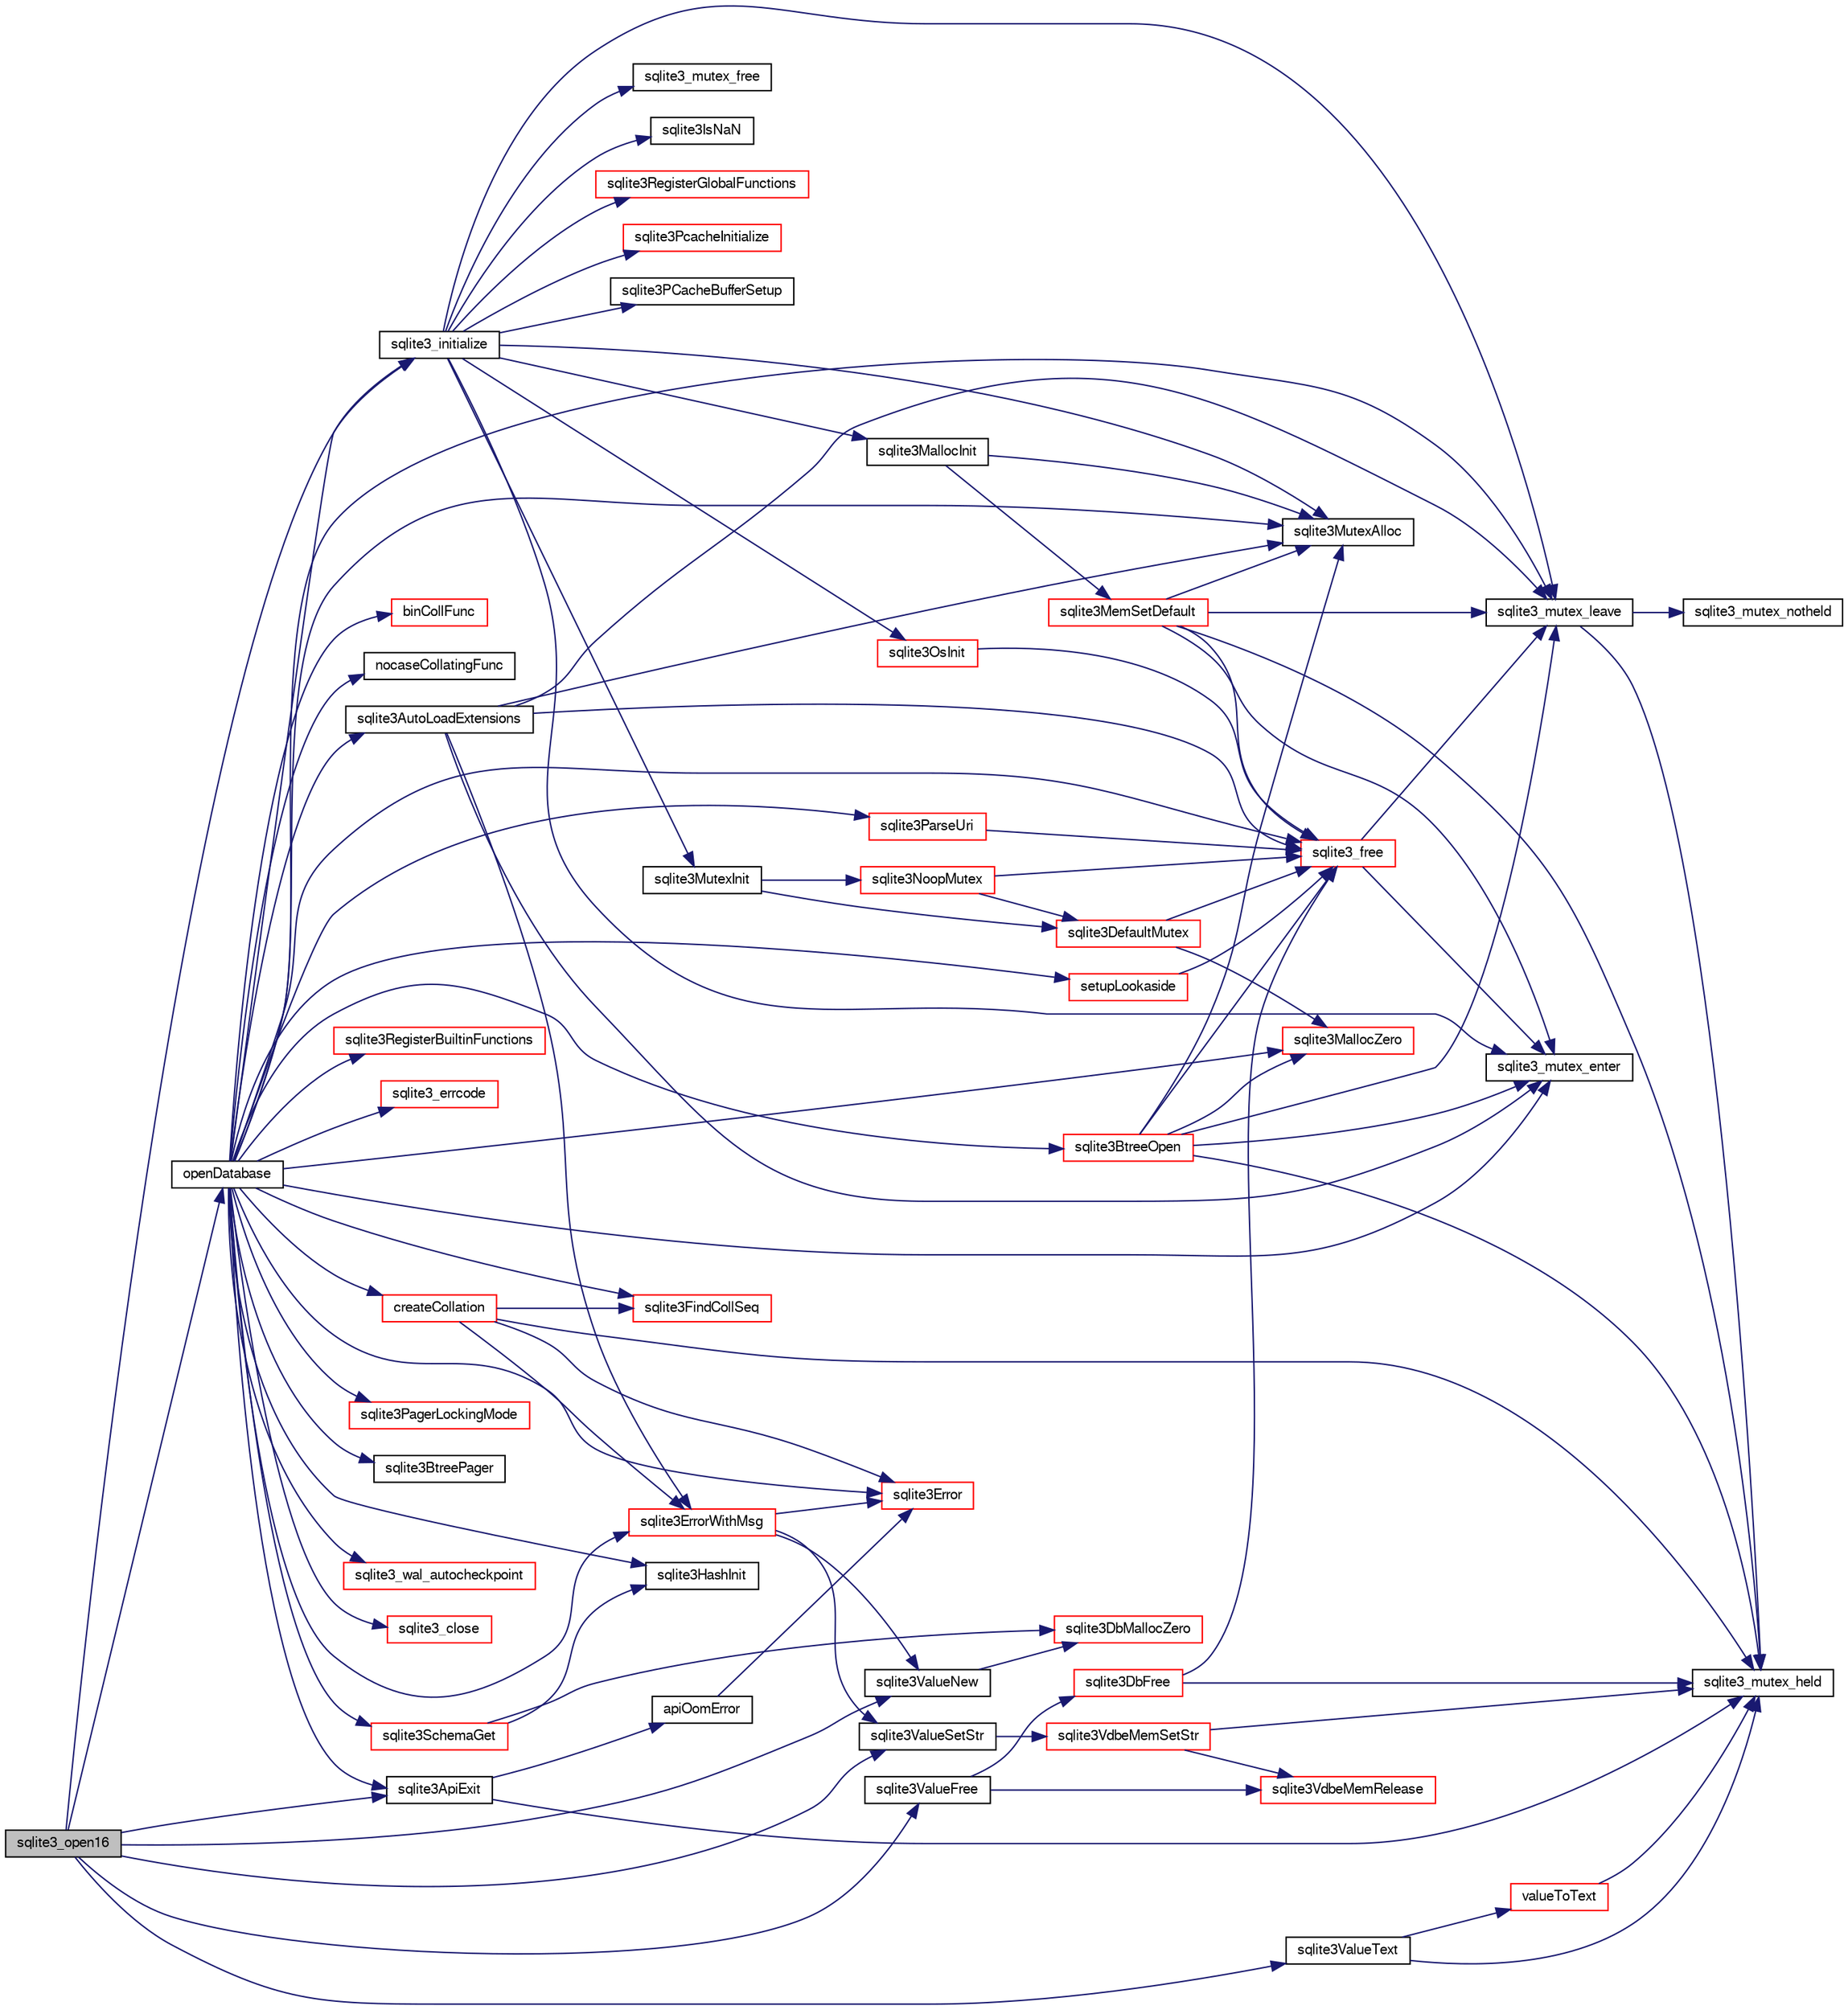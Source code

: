 digraph "sqlite3_open16"
{
  edge [fontname="FreeSans",fontsize="10",labelfontname="FreeSans",labelfontsize="10"];
  node [fontname="FreeSans",fontsize="10",shape=record];
  rankdir="LR";
  Node353031 [label="sqlite3_open16",height=0.2,width=0.4,color="black", fillcolor="grey75", style="filled", fontcolor="black"];
  Node353031 -> Node353032 [color="midnightblue",fontsize="10",style="solid",fontname="FreeSans"];
  Node353032 [label="sqlite3_initialize",height=0.2,width=0.4,color="black", fillcolor="white", style="filled",URL="$sqlite3_8c.html#ab0c0ee2d5d4cf8b28e9572296a8861df"];
  Node353032 -> Node353033 [color="midnightblue",fontsize="10",style="solid",fontname="FreeSans"];
  Node353033 [label="sqlite3MutexInit",height=0.2,width=0.4,color="black", fillcolor="white", style="filled",URL="$sqlite3_8c.html#a7906afcdd1cdb3d0007eb932398a1158"];
  Node353033 -> Node353034 [color="midnightblue",fontsize="10",style="solid",fontname="FreeSans"];
  Node353034 [label="sqlite3DefaultMutex",height=0.2,width=0.4,color="red", fillcolor="white", style="filled",URL="$sqlite3_8c.html#ac895a71e325f9b2f9b862f737c17aca8"];
  Node353034 -> Node353038 [color="midnightblue",fontsize="10",style="solid",fontname="FreeSans"];
  Node353038 [label="sqlite3MallocZero",height=0.2,width=0.4,color="red", fillcolor="white", style="filled",URL="$sqlite3_8c.html#ab3e07a30b9b5471f9f5e8f9cb7229934"];
  Node353034 -> Node353051 [color="midnightblue",fontsize="10",style="solid",fontname="FreeSans"];
  Node353051 [label="sqlite3_free",height=0.2,width=0.4,color="red", fillcolor="white", style="filled",URL="$sqlite3_8c.html#a6552349e36a8a691af5487999ab09519"];
  Node353051 -> Node353040 [color="midnightblue",fontsize="10",style="solid",fontname="FreeSans"];
  Node353040 [label="sqlite3_mutex_enter",height=0.2,width=0.4,color="black", fillcolor="white", style="filled",URL="$sqlite3_8c.html#a1c12cde690bd89f104de5cbad12a6bf5"];
  Node353051 -> Node353046 [color="midnightblue",fontsize="10",style="solid",fontname="FreeSans"];
  Node353046 [label="sqlite3_mutex_leave",height=0.2,width=0.4,color="black", fillcolor="white", style="filled",URL="$sqlite3_8c.html#a5838d235601dbd3c1fa993555c6bcc93"];
  Node353046 -> Node353042 [color="midnightblue",fontsize="10",style="solid",fontname="FreeSans"];
  Node353042 [label="sqlite3_mutex_held",height=0.2,width=0.4,color="black", fillcolor="white", style="filled",URL="$sqlite3_8c.html#acf77da68932b6bc163c5e68547ecc3e7"];
  Node353046 -> Node353047 [color="midnightblue",fontsize="10",style="solid",fontname="FreeSans"];
  Node353047 [label="sqlite3_mutex_notheld",height=0.2,width=0.4,color="black", fillcolor="white", style="filled",URL="$sqlite3_8c.html#a83967c837c1c000d3b5adcfaa688f5dc"];
  Node353033 -> Node353055 [color="midnightblue",fontsize="10",style="solid",fontname="FreeSans"];
  Node353055 [label="sqlite3NoopMutex",height=0.2,width=0.4,color="red", fillcolor="white", style="filled",URL="$sqlite3_8c.html#a09742cde9ef371d94f8201d2cdb543e4"];
  Node353055 -> Node353051 [color="midnightblue",fontsize="10",style="solid",fontname="FreeSans"];
  Node353055 -> Node353034 [color="midnightblue",fontsize="10",style="solid",fontname="FreeSans"];
  Node353032 -> Node353063 [color="midnightblue",fontsize="10",style="solid",fontname="FreeSans"];
  Node353063 [label="sqlite3MutexAlloc",height=0.2,width=0.4,color="black", fillcolor="white", style="filled",URL="$sqlite3_8c.html#a0e3f432ee581f6876b590e7ad7e84e19"];
  Node353032 -> Node353040 [color="midnightblue",fontsize="10",style="solid",fontname="FreeSans"];
  Node353032 -> Node353064 [color="midnightblue",fontsize="10",style="solid",fontname="FreeSans"];
  Node353064 [label="sqlite3MallocInit",height=0.2,width=0.4,color="black", fillcolor="white", style="filled",URL="$sqlite3_8c.html#a9e06f9e7cad0d83ce80ab493c9533552"];
  Node353064 -> Node353065 [color="midnightblue",fontsize="10",style="solid",fontname="FreeSans"];
  Node353065 [label="sqlite3MemSetDefault",height=0.2,width=0.4,color="red", fillcolor="white", style="filled",URL="$sqlite3_8c.html#a162fbfd727e92c5f8f72625b5ff62549"];
  Node353065 -> Node353063 [color="midnightblue",fontsize="10",style="solid",fontname="FreeSans"];
  Node353065 -> Node353040 [color="midnightblue",fontsize="10",style="solid",fontname="FreeSans"];
  Node353065 -> Node353046 [color="midnightblue",fontsize="10",style="solid",fontname="FreeSans"];
  Node353065 -> Node353042 [color="midnightblue",fontsize="10",style="solid",fontname="FreeSans"];
  Node353065 -> Node353051 [color="midnightblue",fontsize="10",style="solid",fontname="FreeSans"];
  Node353064 -> Node353063 [color="midnightblue",fontsize="10",style="solid",fontname="FreeSans"];
  Node353032 -> Node353046 [color="midnightblue",fontsize="10",style="solid",fontname="FreeSans"];
  Node353032 -> Node353159 [color="midnightblue",fontsize="10",style="solid",fontname="FreeSans"];
  Node353159 [label="sqlite3RegisterGlobalFunctions",height=0.2,width=0.4,color="red", fillcolor="white", style="filled",URL="$sqlite3_8c.html#a9f75bd111010f29e1b8d74344473c4ec"];
  Node353032 -> Node353307 [color="midnightblue",fontsize="10",style="solid",fontname="FreeSans"];
  Node353307 [label="sqlite3PcacheInitialize",height=0.2,width=0.4,color="red", fillcolor="white", style="filled",URL="$sqlite3_8c.html#a2902c61ddc88bea002c4d69fe4052b1f"];
  Node353032 -> Node353308 [color="midnightblue",fontsize="10",style="solid",fontname="FreeSans"];
  Node353308 [label="sqlite3OsInit",height=0.2,width=0.4,color="red", fillcolor="white", style="filled",URL="$sqlite3_8c.html#afeaa886fe1ca086a30fd278b1d069762"];
  Node353308 -> Node353051 [color="midnightblue",fontsize="10",style="solid",fontname="FreeSans"];
  Node353032 -> Node353312 [color="midnightblue",fontsize="10",style="solid",fontname="FreeSans"];
  Node353312 [label="sqlite3PCacheBufferSetup",height=0.2,width=0.4,color="black", fillcolor="white", style="filled",URL="$sqlite3_8c.html#ad18a1eebefdfbc4254f473f7b0101937"];
  Node353032 -> Node353313 [color="midnightblue",fontsize="10",style="solid",fontname="FreeSans"];
  Node353313 [label="sqlite3_mutex_free",height=0.2,width=0.4,color="black", fillcolor="white", style="filled",URL="$sqlite3_8c.html#a2db2e72e08f6873afa9c61b0ec726fec"];
  Node353032 -> Node353095 [color="midnightblue",fontsize="10",style="solid",fontname="FreeSans"];
  Node353095 [label="sqlite3IsNaN",height=0.2,width=0.4,color="black", fillcolor="white", style="filled",URL="$sqlite3_8c.html#aed4d78203877c3486765ccbc7feebb50"];
  Node353031 -> Node353314 [color="midnightblue",fontsize="10",style="solid",fontname="FreeSans"];
  Node353314 [label="sqlite3ValueNew",height=0.2,width=0.4,color="black", fillcolor="white", style="filled",URL="$sqlite3_8c.html#ad40a378778daff2d574bec905e35828b"];
  Node353314 -> Node353251 [color="midnightblue",fontsize="10",style="solid",fontname="FreeSans"];
  Node353251 [label="sqlite3DbMallocZero",height=0.2,width=0.4,color="red", fillcolor="white", style="filled",URL="$sqlite3_8c.html#a49cfebac9d6067a03442c92af73f33e4"];
  Node353031 -> Node353315 [color="midnightblue",fontsize="10",style="solid",fontname="FreeSans"];
  Node353315 [label="sqlite3ValueSetStr",height=0.2,width=0.4,color="black", fillcolor="white", style="filled",URL="$sqlite3_8c.html#a1fd40749f47941ee97ff6d798e2bc67e"];
  Node353315 -> Node353167 [color="midnightblue",fontsize="10",style="solid",fontname="FreeSans"];
  Node353167 [label="sqlite3VdbeMemSetStr",height=0.2,width=0.4,color="red", fillcolor="white", style="filled",URL="$sqlite3_8c.html#a9697bec7c3b512483638ea3646191d7d"];
  Node353167 -> Node353042 [color="midnightblue",fontsize="10",style="solid",fontname="FreeSans"];
  Node353167 -> Node353112 [color="midnightblue",fontsize="10",style="solid",fontname="FreeSans"];
  Node353112 [label="sqlite3VdbeMemRelease",height=0.2,width=0.4,color="red", fillcolor="white", style="filled",URL="$sqlite3_8c.html#a90606361dbeba88159fd6ff03fcc10cc"];
  Node353031 -> Node353100 [color="midnightblue",fontsize="10",style="solid",fontname="FreeSans"];
  Node353100 [label="sqlite3ValueText",height=0.2,width=0.4,color="black", fillcolor="white", style="filled",URL="$sqlite3_8c.html#ad567a94e52d1adf81f4857fdba00a59b"];
  Node353100 -> Node353042 [color="midnightblue",fontsize="10",style="solid",fontname="FreeSans"];
  Node353100 -> Node353101 [color="midnightblue",fontsize="10",style="solid",fontname="FreeSans"];
  Node353101 [label="valueToText",height=0.2,width=0.4,color="red", fillcolor="white", style="filled",URL="$sqlite3_8c.html#abded1c4848e5c5901949c02af499044c"];
  Node353101 -> Node353042 [color="midnightblue",fontsize="10",style="solid",fontname="FreeSans"];
  Node353031 -> Node353316 [color="midnightblue",fontsize="10",style="solid",fontname="FreeSans"];
  Node353316 [label="openDatabase",height=0.2,width=0.4,color="black", fillcolor="white", style="filled",URL="$sqlite3_8c.html#a6a9c3bc3a64234e863413f41db473758"];
  Node353316 -> Node353032 [color="midnightblue",fontsize="10",style="solid",fontname="FreeSans"];
  Node353316 -> Node353038 [color="midnightblue",fontsize="10",style="solid",fontname="FreeSans"];
  Node353316 -> Node353063 [color="midnightblue",fontsize="10",style="solid",fontname="FreeSans"];
  Node353316 -> Node353051 [color="midnightblue",fontsize="10",style="solid",fontname="FreeSans"];
  Node353316 -> Node353040 [color="midnightblue",fontsize="10",style="solid",fontname="FreeSans"];
  Node353316 -> Node353317 [color="midnightblue",fontsize="10",style="solid",fontname="FreeSans"];
  Node353317 [label="sqlite3HashInit",height=0.2,width=0.4,color="black", fillcolor="white", style="filled",URL="$sqlite3_8c.html#a666b28838d58955f60dccd84931fdf75"];
  Node353316 -> Node353318 [color="midnightblue",fontsize="10",style="solid",fontname="FreeSans"];
  Node353318 [label="createCollation",height=0.2,width=0.4,color="red", fillcolor="white", style="filled",URL="$sqlite3_8c.html#a29def4ce28811a857e968b3f238d2dd1"];
  Node353318 -> Node353042 [color="midnightblue",fontsize="10",style="solid",fontname="FreeSans"];
  Node353318 -> Node353319 [color="midnightblue",fontsize="10",style="solid",fontname="FreeSans"];
  Node353319 [label="sqlite3FindCollSeq",height=0.2,width=0.4,color="red", fillcolor="white", style="filled",URL="$sqlite3_8c.html#ac4f91d39f24a6435de12698fdb16bc14"];
  Node353318 -> Node353329 [color="midnightblue",fontsize="10",style="solid",fontname="FreeSans"];
  Node353329 [label="sqlite3ErrorWithMsg",height=0.2,width=0.4,color="red", fillcolor="white", style="filled",URL="$sqlite3_8c.html#a11feb4cd8e77d59df266587cfe1b2641"];
  Node353329 -> Node353254 [color="midnightblue",fontsize="10",style="solid",fontname="FreeSans"];
  Node353254 [label="sqlite3Error",height=0.2,width=0.4,color="red", fillcolor="white", style="filled",URL="$sqlite3_8c.html#a4ba5e8be78db50d5538dcaa45bcf74d3"];
  Node353329 -> Node353314 [color="midnightblue",fontsize="10",style="solid",fontname="FreeSans"];
  Node353329 -> Node353315 [color="midnightblue",fontsize="10",style="solid",fontname="FreeSans"];
  Node353318 -> Node353254 [color="midnightblue",fontsize="10",style="solid",fontname="FreeSans"];
  Node353316 -> Node353339 [color="midnightblue",fontsize="10",style="solid",fontname="FreeSans"];
  Node353339 [label="binCollFunc",height=0.2,width=0.4,color="red", fillcolor="white", style="filled",URL="$sqlite3_8c.html#a2ed2953bf6ab877d1ba84372856e5d7c"];
  Node353316 -> Node353319 [color="midnightblue",fontsize="10",style="solid",fontname="FreeSans"];
  Node353316 -> Node353341 [color="midnightblue",fontsize="10",style="solid",fontname="FreeSans"];
  Node353341 [label="nocaseCollatingFunc",height=0.2,width=0.4,color="black", fillcolor="white", style="filled",URL="$sqlite3_8c.html#ab5fba2fbaa7e50ef408141e3cc4ccb6f"];
  Node353316 -> Node353342 [color="midnightblue",fontsize="10",style="solid",fontname="FreeSans"];
  Node353342 [label="sqlite3ParseUri",height=0.2,width=0.4,color="red", fillcolor="white", style="filled",URL="$sqlite3_8c.html#aaa912f29a67460d8b2186c97056e8767"];
  Node353342 -> Node353051 [color="midnightblue",fontsize="10",style="solid",fontname="FreeSans"];
  Node353316 -> Node353329 [color="midnightblue",fontsize="10",style="solid",fontname="FreeSans"];
  Node353316 -> Node353344 [color="midnightblue",fontsize="10",style="solid",fontname="FreeSans"];
  Node353344 [label="sqlite3BtreeOpen",height=0.2,width=0.4,color="red", fillcolor="white", style="filled",URL="$sqlite3_8c.html#a13dcb44dc34af6ce9d38de9c5aa975f9"];
  Node353344 -> Node353042 [color="midnightblue",fontsize="10",style="solid",fontname="FreeSans"];
  Node353344 -> Node353038 [color="midnightblue",fontsize="10",style="solid",fontname="FreeSans"];
  Node353344 -> Node353051 [color="midnightblue",fontsize="10",style="solid",fontname="FreeSans"];
  Node353344 -> Node353063 [color="midnightblue",fontsize="10",style="solid",fontname="FreeSans"];
  Node353344 -> Node353040 [color="midnightblue",fontsize="10",style="solid",fontname="FreeSans"];
  Node353344 -> Node353046 [color="midnightblue",fontsize="10",style="solid",fontname="FreeSans"];
  Node353316 -> Node353254 [color="midnightblue",fontsize="10",style="solid",fontname="FreeSans"];
  Node353316 -> Node353550 [color="midnightblue",fontsize="10",style="solid",fontname="FreeSans"];
  Node353550 [label="sqlite3SchemaGet",height=0.2,width=0.4,color="red", fillcolor="white", style="filled",URL="$sqlite3_8c.html#aea657029436ec374cbd09f8cc2747169"];
  Node353550 -> Node353251 [color="midnightblue",fontsize="10",style="solid",fontname="FreeSans"];
  Node353550 -> Node353317 [color="midnightblue",fontsize="10",style="solid",fontname="FreeSans"];
  Node353316 -> Node353996 [color="midnightblue",fontsize="10",style="solid",fontname="FreeSans"];
  Node353996 [label="sqlite3RegisterBuiltinFunctions",height=0.2,width=0.4,color="red", fillcolor="white", style="filled",URL="$sqlite3_8c.html#aac92d3a6ec24725a7979ee04de350853"];
  Node353316 -> Node353949 [color="midnightblue",fontsize="10",style="solid",fontname="FreeSans"];
  Node353949 [label="sqlite3_errcode",height=0.2,width=0.4,color="red", fillcolor="white", style="filled",URL="$sqlite3_8c.html#a79bd13f5c8b7a6ccc6fd76fc7fc2104c"];
  Node353316 -> Node354002 [color="midnightblue",fontsize="10",style="solid",fontname="FreeSans"];
  Node354002 [label="sqlite3AutoLoadExtensions",height=0.2,width=0.4,color="black", fillcolor="white", style="filled",URL="$sqlite3_8c.html#acefd619cbbfb843d294ec4862b0b5b43"];
  Node354002 -> Node353063 [color="midnightblue",fontsize="10",style="solid",fontname="FreeSans"];
  Node354002 -> Node353040 [color="midnightblue",fontsize="10",style="solid",fontname="FreeSans"];
  Node354002 -> Node353046 [color="midnightblue",fontsize="10",style="solid",fontname="FreeSans"];
  Node354002 -> Node353329 [color="midnightblue",fontsize="10",style="solid",fontname="FreeSans"];
  Node354002 -> Node353051 [color="midnightblue",fontsize="10",style="solid",fontname="FreeSans"];
  Node353316 -> Node354003 [color="midnightblue",fontsize="10",style="solid",fontname="FreeSans"];
  Node354003 [label="sqlite3PagerLockingMode",height=0.2,width=0.4,color="red", fillcolor="white", style="filled",URL="$sqlite3_8c.html#a169a4fb259aab3f9681d51c17026eebb"];
  Node353316 -> Node353438 [color="midnightblue",fontsize="10",style="solid",fontname="FreeSans"];
  Node353438 [label="sqlite3BtreePager",height=0.2,width=0.4,color="black", fillcolor="white", style="filled",URL="$sqlite3_8c.html#aa0b1925984c0d8606d760b8fa27a4d7c"];
  Node353316 -> Node354005 [color="midnightblue",fontsize="10",style="solid",fontname="FreeSans"];
  Node354005 [label="setupLookaside",height=0.2,width=0.4,color="red", fillcolor="white", style="filled",URL="$sqlite3_8c.html#a83e30e8059c0e1a0537a569a91ce81e5"];
  Node354005 -> Node353051 [color="midnightblue",fontsize="10",style="solid",fontname="FreeSans"];
  Node353316 -> Node354006 [color="midnightblue",fontsize="10",style="solid",fontname="FreeSans"];
  Node354006 [label="sqlite3_wal_autocheckpoint",height=0.2,width=0.4,color="red", fillcolor="white", style="filled",URL="$sqlite3_8c.html#acdc3742b48372dce0e839ce0f89747be"];
  Node353316 -> Node353046 [color="midnightblue",fontsize="10",style="solid",fontname="FreeSans"];
  Node353316 -> Node354012 [color="midnightblue",fontsize="10",style="solid",fontname="FreeSans"];
  Node354012 [label="sqlite3_close",height=0.2,width=0.4,color="red", fillcolor="white", style="filled",URL="$sqlite3_8c.html#ac43c9032fc6ef3b2a231dc3a9fa44b2d"];
  Node353316 -> Node353252 [color="midnightblue",fontsize="10",style="solid",fontname="FreeSans"];
  Node353252 [label="sqlite3ApiExit",height=0.2,width=0.4,color="black", fillcolor="white", style="filled",URL="$sqlite3_8c.html#ae5a967ec6172298db98b6090bbd1dd9b"];
  Node353252 -> Node353042 [color="midnightblue",fontsize="10",style="solid",fontname="FreeSans"];
  Node353252 -> Node353253 [color="midnightblue",fontsize="10",style="solid",fontname="FreeSans"];
  Node353253 [label="apiOomError",height=0.2,width=0.4,color="black", fillcolor="white", style="filled",URL="$sqlite3_8c.html#a55c294da0c468873c7f7ea59378b8b9c"];
  Node353253 -> Node353254 [color="midnightblue",fontsize="10",style="solid",fontname="FreeSans"];
  Node353031 -> Node353593 [color="midnightblue",fontsize="10",style="solid",fontname="FreeSans"];
  Node353593 [label="sqlite3ValueFree",height=0.2,width=0.4,color="black", fillcolor="white", style="filled",URL="$sqlite3_8c.html#afeed84c3f344a833d15c7209265dc520"];
  Node353593 -> Node353112 [color="midnightblue",fontsize="10",style="solid",fontname="FreeSans"];
  Node353593 -> Node353076 [color="midnightblue",fontsize="10",style="solid",fontname="FreeSans"];
  Node353076 [label="sqlite3DbFree",height=0.2,width=0.4,color="red", fillcolor="white", style="filled",URL="$sqlite3_8c.html#ac70ab821a6607b4a1b909582dc37a069"];
  Node353076 -> Node353042 [color="midnightblue",fontsize="10",style="solid",fontname="FreeSans"];
  Node353076 -> Node353051 [color="midnightblue",fontsize="10",style="solid",fontname="FreeSans"];
  Node353031 -> Node353252 [color="midnightblue",fontsize="10",style="solid",fontname="FreeSans"];
}
